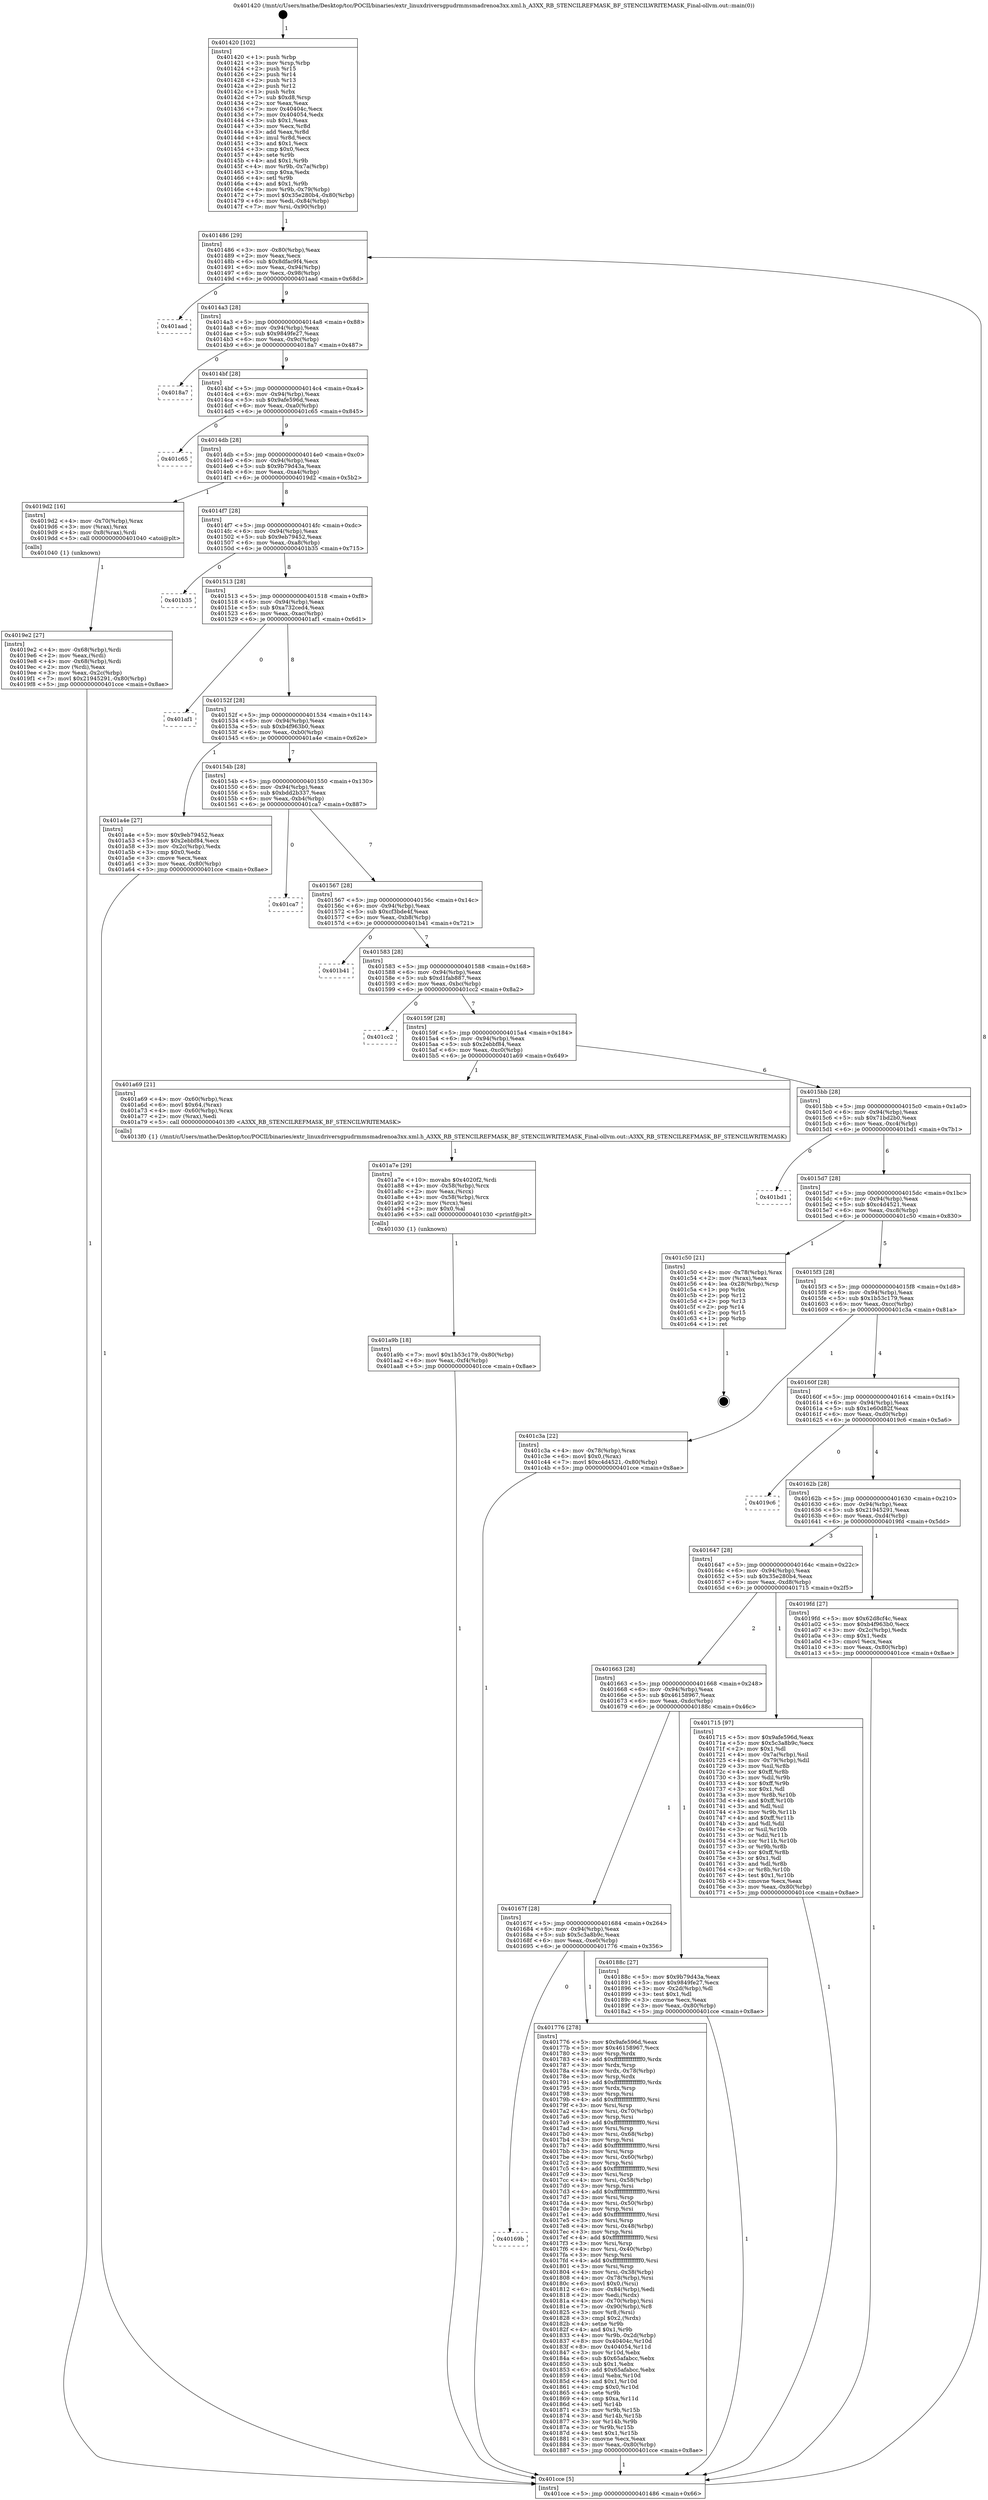 digraph "0x401420" {
  label = "0x401420 (/mnt/c/Users/mathe/Desktop/tcc/POCII/binaries/extr_linuxdriversgpudrmmsmadrenoa3xx.xml.h_A3XX_RB_STENCILREFMASK_BF_STENCILWRITEMASK_Final-ollvm.out::main(0))"
  labelloc = "t"
  node[shape=record]

  Entry [label="",width=0.3,height=0.3,shape=circle,fillcolor=black,style=filled]
  "0x401486" [label="{
     0x401486 [29]\l
     | [instrs]\l
     &nbsp;&nbsp;0x401486 \<+3\>: mov -0x80(%rbp),%eax\l
     &nbsp;&nbsp;0x401489 \<+2\>: mov %eax,%ecx\l
     &nbsp;&nbsp;0x40148b \<+6\>: sub $0x8dfac9f4,%ecx\l
     &nbsp;&nbsp;0x401491 \<+6\>: mov %eax,-0x94(%rbp)\l
     &nbsp;&nbsp;0x401497 \<+6\>: mov %ecx,-0x98(%rbp)\l
     &nbsp;&nbsp;0x40149d \<+6\>: je 0000000000401aad \<main+0x68d\>\l
  }"]
  "0x401aad" [label="{
     0x401aad\l
  }", style=dashed]
  "0x4014a3" [label="{
     0x4014a3 [28]\l
     | [instrs]\l
     &nbsp;&nbsp;0x4014a3 \<+5\>: jmp 00000000004014a8 \<main+0x88\>\l
     &nbsp;&nbsp;0x4014a8 \<+6\>: mov -0x94(%rbp),%eax\l
     &nbsp;&nbsp;0x4014ae \<+5\>: sub $0x9849fe27,%eax\l
     &nbsp;&nbsp;0x4014b3 \<+6\>: mov %eax,-0x9c(%rbp)\l
     &nbsp;&nbsp;0x4014b9 \<+6\>: je 00000000004018a7 \<main+0x487\>\l
  }"]
  Exit [label="",width=0.3,height=0.3,shape=circle,fillcolor=black,style=filled,peripheries=2]
  "0x4018a7" [label="{
     0x4018a7\l
  }", style=dashed]
  "0x4014bf" [label="{
     0x4014bf [28]\l
     | [instrs]\l
     &nbsp;&nbsp;0x4014bf \<+5\>: jmp 00000000004014c4 \<main+0xa4\>\l
     &nbsp;&nbsp;0x4014c4 \<+6\>: mov -0x94(%rbp),%eax\l
     &nbsp;&nbsp;0x4014ca \<+5\>: sub $0x9afe596d,%eax\l
     &nbsp;&nbsp;0x4014cf \<+6\>: mov %eax,-0xa0(%rbp)\l
     &nbsp;&nbsp;0x4014d5 \<+6\>: je 0000000000401c65 \<main+0x845\>\l
  }"]
  "0x401a9b" [label="{
     0x401a9b [18]\l
     | [instrs]\l
     &nbsp;&nbsp;0x401a9b \<+7\>: movl $0x1b53c179,-0x80(%rbp)\l
     &nbsp;&nbsp;0x401aa2 \<+6\>: mov %eax,-0xf4(%rbp)\l
     &nbsp;&nbsp;0x401aa8 \<+5\>: jmp 0000000000401cce \<main+0x8ae\>\l
  }"]
  "0x401c65" [label="{
     0x401c65\l
  }", style=dashed]
  "0x4014db" [label="{
     0x4014db [28]\l
     | [instrs]\l
     &nbsp;&nbsp;0x4014db \<+5\>: jmp 00000000004014e0 \<main+0xc0\>\l
     &nbsp;&nbsp;0x4014e0 \<+6\>: mov -0x94(%rbp),%eax\l
     &nbsp;&nbsp;0x4014e6 \<+5\>: sub $0x9b79d43a,%eax\l
     &nbsp;&nbsp;0x4014eb \<+6\>: mov %eax,-0xa4(%rbp)\l
     &nbsp;&nbsp;0x4014f1 \<+6\>: je 00000000004019d2 \<main+0x5b2\>\l
  }"]
  "0x401a7e" [label="{
     0x401a7e [29]\l
     | [instrs]\l
     &nbsp;&nbsp;0x401a7e \<+10\>: movabs $0x4020f2,%rdi\l
     &nbsp;&nbsp;0x401a88 \<+4\>: mov -0x58(%rbp),%rcx\l
     &nbsp;&nbsp;0x401a8c \<+2\>: mov %eax,(%rcx)\l
     &nbsp;&nbsp;0x401a8e \<+4\>: mov -0x58(%rbp),%rcx\l
     &nbsp;&nbsp;0x401a92 \<+2\>: mov (%rcx),%esi\l
     &nbsp;&nbsp;0x401a94 \<+2\>: mov $0x0,%al\l
     &nbsp;&nbsp;0x401a96 \<+5\>: call 0000000000401030 \<printf@plt\>\l
     | [calls]\l
     &nbsp;&nbsp;0x401030 \{1\} (unknown)\l
  }"]
  "0x4019d2" [label="{
     0x4019d2 [16]\l
     | [instrs]\l
     &nbsp;&nbsp;0x4019d2 \<+4\>: mov -0x70(%rbp),%rax\l
     &nbsp;&nbsp;0x4019d6 \<+3\>: mov (%rax),%rax\l
     &nbsp;&nbsp;0x4019d9 \<+4\>: mov 0x8(%rax),%rdi\l
     &nbsp;&nbsp;0x4019dd \<+5\>: call 0000000000401040 \<atoi@plt\>\l
     | [calls]\l
     &nbsp;&nbsp;0x401040 \{1\} (unknown)\l
  }"]
  "0x4014f7" [label="{
     0x4014f7 [28]\l
     | [instrs]\l
     &nbsp;&nbsp;0x4014f7 \<+5\>: jmp 00000000004014fc \<main+0xdc\>\l
     &nbsp;&nbsp;0x4014fc \<+6\>: mov -0x94(%rbp),%eax\l
     &nbsp;&nbsp;0x401502 \<+5\>: sub $0x9eb79452,%eax\l
     &nbsp;&nbsp;0x401507 \<+6\>: mov %eax,-0xa8(%rbp)\l
     &nbsp;&nbsp;0x40150d \<+6\>: je 0000000000401b35 \<main+0x715\>\l
  }"]
  "0x4019e2" [label="{
     0x4019e2 [27]\l
     | [instrs]\l
     &nbsp;&nbsp;0x4019e2 \<+4\>: mov -0x68(%rbp),%rdi\l
     &nbsp;&nbsp;0x4019e6 \<+2\>: mov %eax,(%rdi)\l
     &nbsp;&nbsp;0x4019e8 \<+4\>: mov -0x68(%rbp),%rdi\l
     &nbsp;&nbsp;0x4019ec \<+2\>: mov (%rdi),%eax\l
     &nbsp;&nbsp;0x4019ee \<+3\>: mov %eax,-0x2c(%rbp)\l
     &nbsp;&nbsp;0x4019f1 \<+7\>: movl $0x21945291,-0x80(%rbp)\l
     &nbsp;&nbsp;0x4019f8 \<+5\>: jmp 0000000000401cce \<main+0x8ae\>\l
  }"]
  "0x401b35" [label="{
     0x401b35\l
  }", style=dashed]
  "0x401513" [label="{
     0x401513 [28]\l
     | [instrs]\l
     &nbsp;&nbsp;0x401513 \<+5\>: jmp 0000000000401518 \<main+0xf8\>\l
     &nbsp;&nbsp;0x401518 \<+6\>: mov -0x94(%rbp),%eax\l
     &nbsp;&nbsp;0x40151e \<+5\>: sub $0xa732ced4,%eax\l
     &nbsp;&nbsp;0x401523 \<+6\>: mov %eax,-0xac(%rbp)\l
     &nbsp;&nbsp;0x401529 \<+6\>: je 0000000000401af1 \<main+0x6d1\>\l
  }"]
  "0x40169b" [label="{
     0x40169b\l
  }", style=dashed]
  "0x401af1" [label="{
     0x401af1\l
  }", style=dashed]
  "0x40152f" [label="{
     0x40152f [28]\l
     | [instrs]\l
     &nbsp;&nbsp;0x40152f \<+5\>: jmp 0000000000401534 \<main+0x114\>\l
     &nbsp;&nbsp;0x401534 \<+6\>: mov -0x94(%rbp),%eax\l
     &nbsp;&nbsp;0x40153a \<+5\>: sub $0xb4f963b0,%eax\l
     &nbsp;&nbsp;0x40153f \<+6\>: mov %eax,-0xb0(%rbp)\l
     &nbsp;&nbsp;0x401545 \<+6\>: je 0000000000401a4e \<main+0x62e\>\l
  }"]
  "0x401776" [label="{
     0x401776 [278]\l
     | [instrs]\l
     &nbsp;&nbsp;0x401776 \<+5\>: mov $0x9afe596d,%eax\l
     &nbsp;&nbsp;0x40177b \<+5\>: mov $0x46158967,%ecx\l
     &nbsp;&nbsp;0x401780 \<+3\>: mov %rsp,%rdx\l
     &nbsp;&nbsp;0x401783 \<+4\>: add $0xfffffffffffffff0,%rdx\l
     &nbsp;&nbsp;0x401787 \<+3\>: mov %rdx,%rsp\l
     &nbsp;&nbsp;0x40178a \<+4\>: mov %rdx,-0x78(%rbp)\l
     &nbsp;&nbsp;0x40178e \<+3\>: mov %rsp,%rdx\l
     &nbsp;&nbsp;0x401791 \<+4\>: add $0xfffffffffffffff0,%rdx\l
     &nbsp;&nbsp;0x401795 \<+3\>: mov %rdx,%rsp\l
     &nbsp;&nbsp;0x401798 \<+3\>: mov %rsp,%rsi\l
     &nbsp;&nbsp;0x40179b \<+4\>: add $0xfffffffffffffff0,%rsi\l
     &nbsp;&nbsp;0x40179f \<+3\>: mov %rsi,%rsp\l
     &nbsp;&nbsp;0x4017a2 \<+4\>: mov %rsi,-0x70(%rbp)\l
     &nbsp;&nbsp;0x4017a6 \<+3\>: mov %rsp,%rsi\l
     &nbsp;&nbsp;0x4017a9 \<+4\>: add $0xfffffffffffffff0,%rsi\l
     &nbsp;&nbsp;0x4017ad \<+3\>: mov %rsi,%rsp\l
     &nbsp;&nbsp;0x4017b0 \<+4\>: mov %rsi,-0x68(%rbp)\l
     &nbsp;&nbsp;0x4017b4 \<+3\>: mov %rsp,%rsi\l
     &nbsp;&nbsp;0x4017b7 \<+4\>: add $0xfffffffffffffff0,%rsi\l
     &nbsp;&nbsp;0x4017bb \<+3\>: mov %rsi,%rsp\l
     &nbsp;&nbsp;0x4017be \<+4\>: mov %rsi,-0x60(%rbp)\l
     &nbsp;&nbsp;0x4017c2 \<+3\>: mov %rsp,%rsi\l
     &nbsp;&nbsp;0x4017c5 \<+4\>: add $0xfffffffffffffff0,%rsi\l
     &nbsp;&nbsp;0x4017c9 \<+3\>: mov %rsi,%rsp\l
     &nbsp;&nbsp;0x4017cc \<+4\>: mov %rsi,-0x58(%rbp)\l
     &nbsp;&nbsp;0x4017d0 \<+3\>: mov %rsp,%rsi\l
     &nbsp;&nbsp;0x4017d3 \<+4\>: add $0xfffffffffffffff0,%rsi\l
     &nbsp;&nbsp;0x4017d7 \<+3\>: mov %rsi,%rsp\l
     &nbsp;&nbsp;0x4017da \<+4\>: mov %rsi,-0x50(%rbp)\l
     &nbsp;&nbsp;0x4017de \<+3\>: mov %rsp,%rsi\l
     &nbsp;&nbsp;0x4017e1 \<+4\>: add $0xfffffffffffffff0,%rsi\l
     &nbsp;&nbsp;0x4017e5 \<+3\>: mov %rsi,%rsp\l
     &nbsp;&nbsp;0x4017e8 \<+4\>: mov %rsi,-0x48(%rbp)\l
     &nbsp;&nbsp;0x4017ec \<+3\>: mov %rsp,%rsi\l
     &nbsp;&nbsp;0x4017ef \<+4\>: add $0xfffffffffffffff0,%rsi\l
     &nbsp;&nbsp;0x4017f3 \<+3\>: mov %rsi,%rsp\l
     &nbsp;&nbsp;0x4017f6 \<+4\>: mov %rsi,-0x40(%rbp)\l
     &nbsp;&nbsp;0x4017fa \<+3\>: mov %rsp,%rsi\l
     &nbsp;&nbsp;0x4017fd \<+4\>: add $0xfffffffffffffff0,%rsi\l
     &nbsp;&nbsp;0x401801 \<+3\>: mov %rsi,%rsp\l
     &nbsp;&nbsp;0x401804 \<+4\>: mov %rsi,-0x38(%rbp)\l
     &nbsp;&nbsp;0x401808 \<+4\>: mov -0x78(%rbp),%rsi\l
     &nbsp;&nbsp;0x40180c \<+6\>: movl $0x0,(%rsi)\l
     &nbsp;&nbsp;0x401812 \<+6\>: mov -0x84(%rbp),%edi\l
     &nbsp;&nbsp;0x401818 \<+2\>: mov %edi,(%rdx)\l
     &nbsp;&nbsp;0x40181a \<+4\>: mov -0x70(%rbp),%rsi\l
     &nbsp;&nbsp;0x40181e \<+7\>: mov -0x90(%rbp),%r8\l
     &nbsp;&nbsp;0x401825 \<+3\>: mov %r8,(%rsi)\l
     &nbsp;&nbsp;0x401828 \<+3\>: cmpl $0x2,(%rdx)\l
     &nbsp;&nbsp;0x40182b \<+4\>: setne %r9b\l
     &nbsp;&nbsp;0x40182f \<+4\>: and $0x1,%r9b\l
     &nbsp;&nbsp;0x401833 \<+4\>: mov %r9b,-0x2d(%rbp)\l
     &nbsp;&nbsp;0x401837 \<+8\>: mov 0x40404c,%r10d\l
     &nbsp;&nbsp;0x40183f \<+8\>: mov 0x404054,%r11d\l
     &nbsp;&nbsp;0x401847 \<+3\>: mov %r10d,%ebx\l
     &nbsp;&nbsp;0x40184a \<+6\>: sub $0x65afabcc,%ebx\l
     &nbsp;&nbsp;0x401850 \<+3\>: sub $0x1,%ebx\l
     &nbsp;&nbsp;0x401853 \<+6\>: add $0x65afabcc,%ebx\l
     &nbsp;&nbsp;0x401859 \<+4\>: imul %ebx,%r10d\l
     &nbsp;&nbsp;0x40185d \<+4\>: and $0x1,%r10d\l
     &nbsp;&nbsp;0x401861 \<+4\>: cmp $0x0,%r10d\l
     &nbsp;&nbsp;0x401865 \<+4\>: sete %r9b\l
     &nbsp;&nbsp;0x401869 \<+4\>: cmp $0xa,%r11d\l
     &nbsp;&nbsp;0x40186d \<+4\>: setl %r14b\l
     &nbsp;&nbsp;0x401871 \<+3\>: mov %r9b,%r15b\l
     &nbsp;&nbsp;0x401874 \<+3\>: and %r14b,%r15b\l
     &nbsp;&nbsp;0x401877 \<+3\>: xor %r14b,%r9b\l
     &nbsp;&nbsp;0x40187a \<+3\>: or %r9b,%r15b\l
     &nbsp;&nbsp;0x40187d \<+4\>: test $0x1,%r15b\l
     &nbsp;&nbsp;0x401881 \<+3\>: cmovne %ecx,%eax\l
     &nbsp;&nbsp;0x401884 \<+3\>: mov %eax,-0x80(%rbp)\l
     &nbsp;&nbsp;0x401887 \<+5\>: jmp 0000000000401cce \<main+0x8ae\>\l
  }"]
  "0x401a4e" [label="{
     0x401a4e [27]\l
     | [instrs]\l
     &nbsp;&nbsp;0x401a4e \<+5\>: mov $0x9eb79452,%eax\l
     &nbsp;&nbsp;0x401a53 \<+5\>: mov $0x2ebbf84,%ecx\l
     &nbsp;&nbsp;0x401a58 \<+3\>: mov -0x2c(%rbp),%edx\l
     &nbsp;&nbsp;0x401a5b \<+3\>: cmp $0x0,%edx\l
     &nbsp;&nbsp;0x401a5e \<+3\>: cmove %ecx,%eax\l
     &nbsp;&nbsp;0x401a61 \<+3\>: mov %eax,-0x80(%rbp)\l
     &nbsp;&nbsp;0x401a64 \<+5\>: jmp 0000000000401cce \<main+0x8ae\>\l
  }"]
  "0x40154b" [label="{
     0x40154b [28]\l
     | [instrs]\l
     &nbsp;&nbsp;0x40154b \<+5\>: jmp 0000000000401550 \<main+0x130\>\l
     &nbsp;&nbsp;0x401550 \<+6\>: mov -0x94(%rbp),%eax\l
     &nbsp;&nbsp;0x401556 \<+5\>: sub $0xbdd2b337,%eax\l
     &nbsp;&nbsp;0x40155b \<+6\>: mov %eax,-0xb4(%rbp)\l
     &nbsp;&nbsp;0x401561 \<+6\>: je 0000000000401ca7 \<main+0x887\>\l
  }"]
  "0x40167f" [label="{
     0x40167f [28]\l
     | [instrs]\l
     &nbsp;&nbsp;0x40167f \<+5\>: jmp 0000000000401684 \<main+0x264\>\l
     &nbsp;&nbsp;0x401684 \<+6\>: mov -0x94(%rbp),%eax\l
     &nbsp;&nbsp;0x40168a \<+5\>: sub $0x5c3a8b9c,%eax\l
     &nbsp;&nbsp;0x40168f \<+6\>: mov %eax,-0xe0(%rbp)\l
     &nbsp;&nbsp;0x401695 \<+6\>: je 0000000000401776 \<main+0x356\>\l
  }"]
  "0x401ca7" [label="{
     0x401ca7\l
  }", style=dashed]
  "0x401567" [label="{
     0x401567 [28]\l
     | [instrs]\l
     &nbsp;&nbsp;0x401567 \<+5\>: jmp 000000000040156c \<main+0x14c\>\l
     &nbsp;&nbsp;0x40156c \<+6\>: mov -0x94(%rbp),%eax\l
     &nbsp;&nbsp;0x401572 \<+5\>: sub $0xcf3bde4f,%eax\l
     &nbsp;&nbsp;0x401577 \<+6\>: mov %eax,-0xb8(%rbp)\l
     &nbsp;&nbsp;0x40157d \<+6\>: je 0000000000401b41 \<main+0x721\>\l
  }"]
  "0x40188c" [label="{
     0x40188c [27]\l
     | [instrs]\l
     &nbsp;&nbsp;0x40188c \<+5\>: mov $0x9b79d43a,%eax\l
     &nbsp;&nbsp;0x401891 \<+5\>: mov $0x9849fe27,%ecx\l
     &nbsp;&nbsp;0x401896 \<+3\>: mov -0x2d(%rbp),%dl\l
     &nbsp;&nbsp;0x401899 \<+3\>: test $0x1,%dl\l
     &nbsp;&nbsp;0x40189c \<+3\>: cmovne %ecx,%eax\l
     &nbsp;&nbsp;0x40189f \<+3\>: mov %eax,-0x80(%rbp)\l
     &nbsp;&nbsp;0x4018a2 \<+5\>: jmp 0000000000401cce \<main+0x8ae\>\l
  }"]
  "0x401b41" [label="{
     0x401b41\l
  }", style=dashed]
  "0x401583" [label="{
     0x401583 [28]\l
     | [instrs]\l
     &nbsp;&nbsp;0x401583 \<+5\>: jmp 0000000000401588 \<main+0x168\>\l
     &nbsp;&nbsp;0x401588 \<+6\>: mov -0x94(%rbp),%eax\l
     &nbsp;&nbsp;0x40158e \<+5\>: sub $0xd1fab887,%eax\l
     &nbsp;&nbsp;0x401593 \<+6\>: mov %eax,-0xbc(%rbp)\l
     &nbsp;&nbsp;0x401599 \<+6\>: je 0000000000401cc2 \<main+0x8a2\>\l
  }"]
  "0x401420" [label="{
     0x401420 [102]\l
     | [instrs]\l
     &nbsp;&nbsp;0x401420 \<+1\>: push %rbp\l
     &nbsp;&nbsp;0x401421 \<+3\>: mov %rsp,%rbp\l
     &nbsp;&nbsp;0x401424 \<+2\>: push %r15\l
     &nbsp;&nbsp;0x401426 \<+2\>: push %r14\l
     &nbsp;&nbsp;0x401428 \<+2\>: push %r13\l
     &nbsp;&nbsp;0x40142a \<+2\>: push %r12\l
     &nbsp;&nbsp;0x40142c \<+1\>: push %rbx\l
     &nbsp;&nbsp;0x40142d \<+7\>: sub $0xd8,%rsp\l
     &nbsp;&nbsp;0x401434 \<+2\>: xor %eax,%eax\l
     &nbsp;&nbsp;0x401436 \<+7\>: mov 0x40404c,%ecx\l
     &nbsp;&nbsp;0x40143d \<+7\>: mov 0x404054,%edx\l
     &nbsp;&nbsp;0x401444 \<+3\>: sub $0x1,%eax\l
     &nbsp;&nbsp;0x401447 \<+3\>: mov %ecx,%r8d\l
     &nbsp;&nbsp;0x40144a \<+3\>: add %eax,%r8d\l
     &nbsp;&nbsp;0x40144d \<+4\>: imul %r8d,%ecx\l
     &nbsp;&nbsp;0x401451 \<+3\>: and $0x1,%ecx\l
     &nbsp;&nbsp;0x401454 \<+3\>: cmp $0x0,%ecx\l
     &nbsp;&nbsp;0x401457 \<+4\>: sete %r9b\l
     &nbsp;&nbsp;0x40145b \<+4\>: and $0x1,%r9b\l
     &nbsp;&nbsp;0x40145f \<+4\>: mov %r9b,-0x7a(%rbp)\l
     &nbsp;&nbsp;0x401463 \<+3\>: cmp $0xa,%edx\l
     &nbsp;&nbsp;0x401466 \<+4\>: setl %r9b\l
     &nbsp;&nbsp;0x40146a \<+4\>: and $0x1,%r9b\l
     &nbsp;&nbsp;0x40146e \<+4\>: mov %r9b,-0x79(%rbp)\l
     &nbsp;&nbsp;0x401472 \<+7\>: movl $0x35e280b4,-0x80(%rbp)\l
     &nbsp;&nbsp;0x401479 \<+6\>: mov %edi,-0x84(%rbp)\l
     &nbsp;&nbsp;0x40147f \<+7\>: mov %rsi,-0x90(%rbp)\l
  }"]
  "0x401cc2" [label="{
     0x401cc2\l
  }", style=dashed]
  "0x40159f" [label="{
     0x40159f [28]\l
     | [instrs]\l
     &nbsp;&nbsp;0x40159f \<+5\>: jmp 00000000004015a4 \<main+0x184\>\l
     &nbsp;&nbsp;0x4015a4 \<+6\>: mov -0x94(%rbp),%eax\l
     &nbsp;&nbsp;0x4015aa \<+5\>: sub $0x2ebbf84,%eax\l
     &nbsp;&nbsp;0x4015af \<+6\>: mov %eax,-0xc0(%rbp)\l
     &nbsp;&nbsp;0x4015b5 \<+6\>: je 0000000000401a69 \<main+0x649\>\l
  }"]
  "0x401cce" [label="{
     0x401cce [5]\l
     | [instrs]\l
     &nbsp;&nbsp;0x401cce \<+5\>: jmp 0000000000401486 \<main+0x66\>\l
  }"]
  "0x401a69" [label="{
     0x401a69 [21]\l
     | [instrs]\l
     &nbsp;&nbsp;0x401a69 \<+4\>: mov -0x60(%rbp),%rax\l
     &nbsp;&nbsp;0x401a6d \<+6\>: movl $0x64,(%rax)\l
     &nbsp;&nbsp;0x401a73 \<+4\>: mov -0x60(%rbp),%rax\l
     &nbsp;&nbsp;0x401a77 \<+2\>: mov (%rax),%edi\l
     &nbsp;&nbsp;0x401a79 \<+5\>: call 00000000004013f0 \<A3XX_RB_STENCILREFMASK_BF_STENCILWRITEMASK\>\l
     | [calls]\l
     &nbsp;&nbsp;0x4013f0 \{1\} (/mnt/c/Users/mathe/Desktop/tcc/POCII/binaries/extr_linuxdriversgpudrmmsmadrenoa3xx.xml.h_A3XX_RB_STENCILREFMASK_BF_STENCILWRITEMASK_Final-ollvm.out::A3XX_RB_STENCILREFMASK_BF_STENCILWRITEMASK)\l
  }"]
  "0x4015bb" [label="{
     0x4015bb [28]\l
     | [instrs]\l
     &nbsp;&nbsp;0x4015bb \<+5\>: jmp 00000000004015c0 \<main+0x1a0\>\l
     &nbsp;&nbsp;0x4015c0 \<+6\>: mov -0x94(%rbp),%eax\l
     &nbsp;&nbsp;0x4015c6 \<+5\>: sub $0x71bd2b0,%eax\l
     &nbsp;&nbsp;0x4015cb \<+6\>: mov %eax,-0xc4(%rbp)\l
     &nbsp;&nbsp;0x4015d1 \<+6\>: je 0000000000401bd1 \<main+0x7b1\>\l
  }"]
  "0x401663" [label="{
     0x401663 [28]\l
     | [instrs]\l
     &nbsp;&nbsp;0x401663 \<+5\>: jmp 0000000000401668 \<main+0x248\>\l
     &nbsp;&nbsp;0x401668 \<+6\>: mov -0x94(%rbp),%eax\l
     &nbsp;&nbsp;0x40166e \<+5\>: sub $0x46158967,%eax\l
     &nbsp;&nbsp;0x401673 \<+6\>: mov %eax,-0xdc(%rbp)\l
     &nbsp;&nbsp;0x401679 \<+6\>: je 000000000040188c \<main+0x46c\>\l
  }"]
  "0x401bd1" [label="{
     0x401bd1\l
  }", style=dashed]
  "0x4015d7" [label="{
     0x4015d7 [28]\l
     | [instrs]\l
     &nbsp;&nbsp;0x4015d7 \<+5\>: jmp 00000000004015dc \<main+0x1bc\>\l
     &nbsp;&nbsp;0x4015dc \<+6\>: mov -0x94(%rbp),%eax\l
     &nbsp;&nbsp;0x4015e2 \<+5\>: sub $0xc4d4521,%eax\l
     &nbsp;&nbsp;0x4015e7 \<+6\>: mov %eax,-0xc8(%rbp)\l
     &nbsp;&nbsp;0x4015ed \<+6\>: je 0000000000401c50 \<main+0x830\>\l
  }"]
  "0x401715" [label="{
     0x401715 [97]\l
     | [instrs]\l
     &nbsp;&nbsp;0x401715 \<+5\>: mov $0x9afe596d,%eax\l
     &nbsp;&nbsp;0x40171a \<+5\>: mov $0x5c3a8b9c,%ecx\l
     &nbsp;&nbsp;0x40171f \<+2\>: mov $0x1,%dl\l
     &nbsp;&nbsp;0x401721 \<+4\>: mov -0x7a(%rbp),%sil\l
     &nbsp;&nbsp;0x401725 \<+4\>: mov -0x79(%rbp),%dil\l
     &nbsp;&nbsp;0x401729 \<+3\>: mov %sil,%r8b\l
     &nbsp;&nbsp;0x40172c \<+4\>: xor $0xff,%r8b\l
     &nbsp;&nbsp;0x401730 \<+3\>: mov %dil,%r9b\l
     &nbsp;&nbsp;0x401733 \<+4\>: xor $0xff,%r9b\l
     &nbsp;&nbsp;0x401737 \<+3\>: xor $0x1,%dl\l
     &nbsp;&nbsp;0x40173a \<+3\>: mov %r8b,%r10b\l
     &nbsp;&nbsp;0x40173d \<+4\>: and $0xff,%r10b\l
     &nbsp;&nbsp;0x401741 \<+3\>: and %dl,%sil\l
     &nbsp;&nbsp;0x401744 \<+3\>: mov %r9b,%r11b\l
     &nbsp;&nbsp;0x401747 \<+4\>: and $0xff,%r11b\l
     &nbsp;&nbsp;0x40174b \<+3\>: and %dl,%dil\l
     &nbsp;&nbsp;0x40174e \<+3\>: or %sil,%r10b\l
     &nbsp;&nbsp;0x401751 \<+3\>: or %dil,%r11b\l
     &nbsp;&nbsp;0x401754 \<+3\>: xor %r11b,%r10b\l
     &nbsp;&nbsp;0x401757 \<+3\>: or %r9b,%r8b\l
     &nbsp;&nbsp;0x40175a \<+4\>: xor $0xff,%r8b\l
     &nbsp;&nbsp;0x40175e \<+3\>: or $0x1,%dl\l
     &nbsp;&nbsp;0x401761 \<+3\>: and %dl,%r8b\l
     &nbsp;&nbsp;0x401764 \<+3\>: or %r8b,%r10b\l
     &nbsp;&nbsp;0x401767 \<+4\>: test $0x1,%r10b\l
     &nbsp;&nbsp;0x40176b \<+3\>: cmovne %ecx,%eax\l
     &nbsp;&nbsp;0x40176e \<+3\>: mov %eax,-0x80(%rbp)\l
     &nbsp;&nbsp;0x401771 \<+5\>: jmp 0000000000401cce \<main+0x8ae\>\l
  }"]
  "0x401c50" [label="{
     0x401c50 [21]\l
     | [instrs]\l
     &nbsp;&nbsp;0x401c50 \<+4\>: mov -0x78(%rbp),%rax\l
     &nbsp;&nbsp;0x401c54 \<+2\>: mov (%rax),%eax\l
     &nbsp;&nbsp;0x401c56 \<+4\>: lea -0x28(%rbp),%rsp\l
     &nbsp;&nbsp;0x401c5a \<+1\>: pop %rbx\l
     &nbsp;&nbsp;0x401c5b \<+2\>: pop %r12\l
     &nbsp;&nbsp;0x401c5d \<+2\>: pop %r13\l
     &nbsp;&nbsp;0x401c5f \<+2\>: pop %r14\l
     &nbsp;&nbsp;0x401c61 \<+2\>: pop %r15\l
     &nbsp;&nbsp;0x401c63 \<+1\>: pop %rbp\l
     &nbsp;&nbsp;0x401c64 \<+1\>: ret\l
  }"]
  "0x4015f3" [label="{
     0x4015f3 [28]\l
     | [instrs]\l
     &nbsp;&nbsp;0x4015f3 \<+5\>: jmp 00000000004015f8 \<main+0x1d8\>\l
     &nbsp;&nbsp;0x4015f8 \<+6\>: mov -0x94(%rbp),%eax\l
     &nbsp;&nbsp;0x4015fe \<+5\>: sub $0x1b53c179,%eax\l
     &nbsp;&nbsp;0x401603 \<+6\>: mov %eax,-0xcc(%rbp)\l
     &nbsp;&nbsp;0x401609 \<+6\>: je 0000000000401c3a \<main+0x81a\>\l
  }"]
  "0x401647" [label="{
     0x401647 [28]\l
     | [instrs]\l
     &nbsp;&nbsp;0x401647 \<+5\>: jmp 000000000040164c \<main+0x22c\>\l
     &nbsp;&nbsp;0x40164c \<+6\>: mov -0x94(%rbp),%eax\l
     &nbsp;&nbsp;0x401652 \<+5\>: sub $0x35e280b4,%eax\l
     &nbsp;&nbsp;0x401657 \<+6\>: mov %eax,-0xd8(%rbp)\l
     &nbsp;&nbsp;0x40165d \<+6\>: je 0000000000401715 \<main+0x2f5\>\l
  }"]
  "0x401c3a" [label="{
     0x401c3a [22]\l
     | [instrs]\l
     &nbsp;&nbsp;0x401c3a \<+4\>: mov -0x78(%rbp),%rax\l
     &nbsp;&nbsp;0x401c3e \<+6\>: movl $0x0,(%rax)\l
     &nbsp;&nbsp;0x401c44 \<+7\>: movl $0xc4d4521,-0x80(%rbp)\l
     &nbsp;&nbsp;0x401c4b \<+5\>: jmp 0000000000401cce \<main+0x8ae\>\l
  }"]
  "0x40160f" [label="{
     0x40160f [28]\l
     | [instrs]\l
     &nbsp;&nbsp;0x40160f \<+5\>: jmp 0000000000401614 \<main+0x1f4\>\l
     &nbsp;&nbsp;0x401614 \<+6\>: mov -0x94(%rbp),%eax\l
     &nbsp;&nbsp;0x40161a \<+5\>: sub $0x1e60d82f,%eax\l
     &nbsp;&nbsp;0x40161f \<+6\>: mov %eax,-0xd0(%rbp)\l
     &nbsp;&nbsp;0x401625 \<+6\>: je 00000000004019c6 \<main+0x5a6\>\l
  }"]
  "0x4019fd" [label="{
     0x4019fd [27]\l
     | [instrs]\l
     &nbsp;&nbsp;0x4019fd \<+5\>: mov $0x62d8cf4c,%eax\l
     &nbsp;&nbsp;0x401a02 \<+5\>: mov $0xb4f963b0,%ecx\l
     &nbsp;&nbsp;0x401a07 \<+3\>: mov -0x2c(%rbp),%edx\l
     &nbsp;&nbsp;0x401a0a \<+3\>: cmp $0x1,%edx\l
     &nbsp;&nbsp;0x401a0d \<+3\>: cmovl %ecx,%eax\l
     &nbsp;&nbsp;0x401a10 \<+3\>: mov %eax,-0x80(%rbp)\l
     &nbsp;&nbsp;0x401a13 \<+5\>: jmp 0000000000401cce \<main+0x8ae\>\l
  }"]
  "0x4019c6" [label="{
     0x4019c6\l
  }", style=dashed]
  "0x40162b" [label="{
     0x40162b [28]\l
     | [instrs]\l
     &nbsp;&nbsp;0x40162b \<+5\>: jmp 0000000000401630 \<main+0x210\>\l
     &nbsp;&nbsp;0x401630 \<+6\>: mov -0x94(%rbp),%eax\l
     &nbsp;&nbsp;0x401636 \<+5\>: sub $0x21945291,%eax\l
     &nbsp;&nbsp;0x40163b \<+6\>: mov %eax,-0xd4(%rbp)\l
     &nbsp;&nbsp;0x401641 \<+6\>: je 00000000004019fd \<main+0x5dd\>\l
  }"]
  Entry -> "0x401420" [label=" 1"]
  "0x401486" -> "0x401aad" [label=" 0"]
  "0x401486" -> "0x4014a3" [label=" 9"]
  "0x401c50" -> Exit [label=" 1"]
  "0x4014a3" -> "0x4018a7" [label=" 0"]
  "0x4014a3" -> "0x4014bf" [label=" 9"]
  "0x401c3a" -> "0x401cce" [label=" 1"]
  "0x4014bf" -> "0x401c65" [label=" 0"]
  "0x4014bf" -> "0x4014db" [label=" 9"]
  "0x401a9b" -> "0x401cce" [label=" 1"]
  "0x4014db" -> "0x4019d2" [label=" 1"]
  "0x4014db" -> "0x4014f7" [label=" 8"]
  "0x401a7e" -> "0x401a9b" [label=" 1"]
  "0x4014f7" -> "0x401b35" [label=" 0"]
  "0x4014f7" -> "0x401513" [label=" 8"]
  "0x401a69" -> "0x401a7e" [label=" 1"]
  "0x401513" -> "0x401af1" [label=" 0"]
  "0x401513" -> "0x40152f" [label=" 8"]
  "0x4019fd" -> "0x401cce" [label=" 1"]
  "0x40152f" -> "0x401a4e" [label=" 1"]
  "0x40152f" -> "0x40154b" [label=" 7"]
  "0x4019e2" -> "0x401cce" [label=" 1"]
  "0x40154b" -> "0x401ca7" [label=" 0"]
  "0x40154b" -> "0x401567" [label=" 7"]
  "0x40188c" -> "0x401cce" [label=" 1"]
  "0x401567" -> "0x401b41" [label=" 0"]
  "0x401567" -> "0x401583" [label=" 7"]
  "0x401776" -> "0x401cce" [label=" 1"]
  "0x401583" -> "0x401cc2" [label=" 0"]
  "0x401583" -> "0x40159f" [label=" 7"]
  "0x40167f" -> "0x40169b" [label=" 0"]
  "0x40159f" -> "0x401a69" [label=" 1"]
  "0x40159f" -> "0x4015bb" [label=" 6"]
  "0x40167f" -> "0x401776" [label=" 1"]
  "0x4015bb" -> "0x401bd1" [label=" 0"]
  "0x4015bb" -> "0x4015d7" [label=" 6"]
  "0x4019d2" -> "0x4019e2" [label=" 1"]
  "0x4015d7" -> "0x401c50" [label=" 1"]
  "0x4015d7" -> "0x4015f3" [label=" 5"]
  "0x401663" -> "0x40167f" [label=" 1"]
  "0x4015f3" -> "0x401c3a" [label=" 1"]
  "0x4015f3" -> "0x40160f" [label=" 4"]
  "0x401a4e" -> "0x401cce" [label=" 1"]
  "0x40160f" -> "0x4019c6" [label=" 0"]
  "0x40160f" -> "0x40162b" [label=" 4"]
  "0x401cce" -> "0x401486" [label=" 8"]
  "0x40162b" -> "0x4019fd" [label=" 1"]
  "0x40162b" -> "0x401647" [label=" 3"]
  "0x401663" -> "0x40188c" [label=" 1"]
  "0x401647" -> "0x401715" [label=" 1"]
  "0x401647" -> "0x401663" [label=" 2"]
  "0x401715" -> "0x401cce" [label=" 1"]
  "0x401420" -> "0x401486" [label=" 1"]
}
